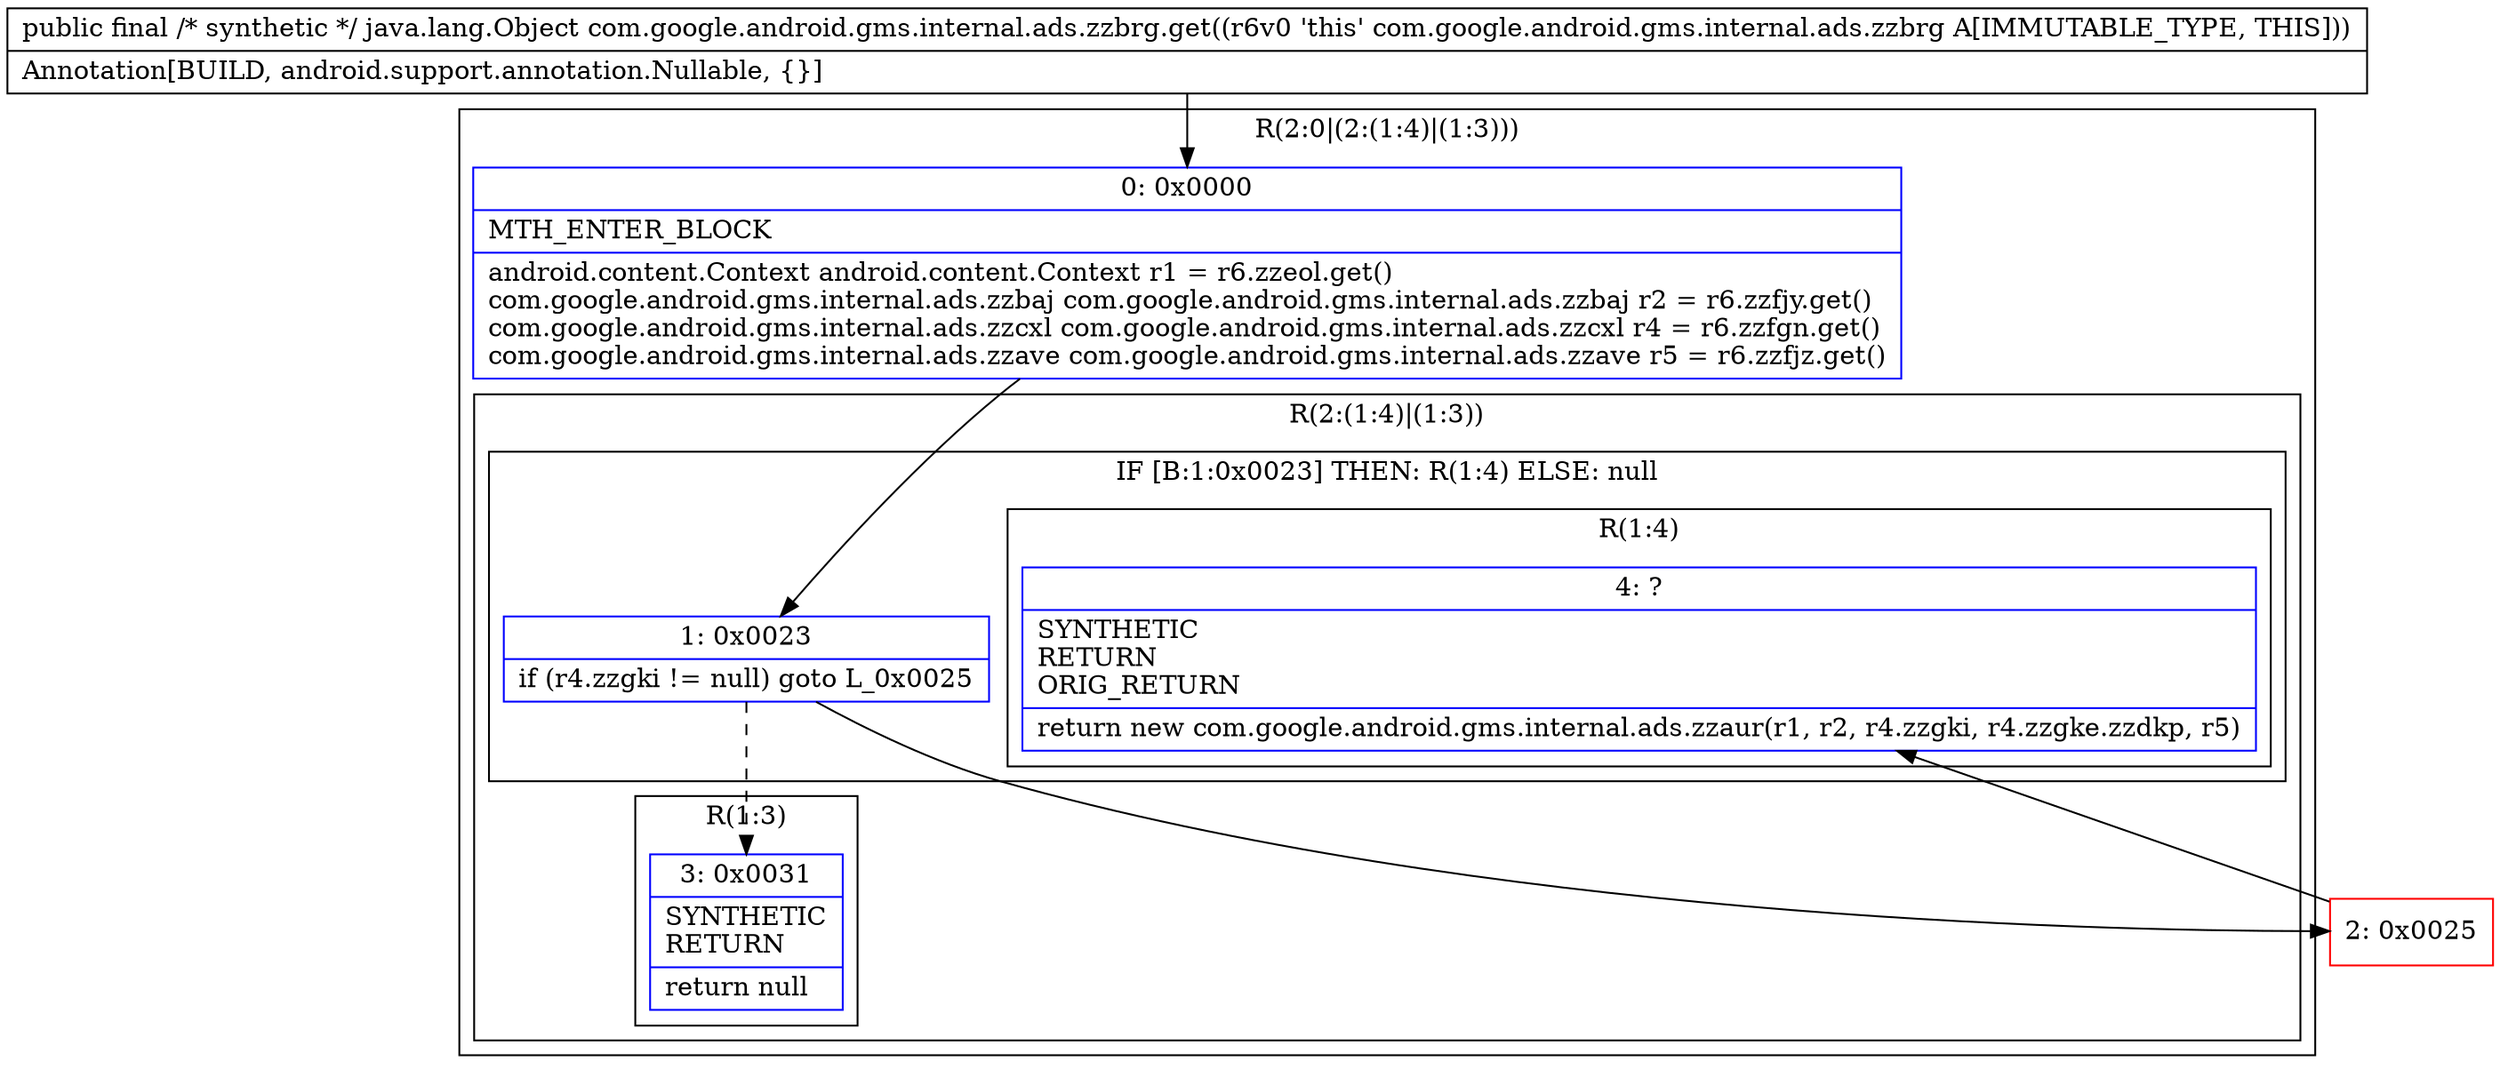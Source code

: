 digraph "CFG forcom.google.android.gms.internal.ads.zzbrg.get()Ljava\/lang\/Object;" {
subgraph cluster_Region_2030779577 {
label = "R(2:0|(2:(1:4)|(1:3)))";
node [shape=record,color=blue];
Node_0 [shape=record,label="{0\:\ 0x0000|MTH_ENTER_BLOCK\l|android.content.Context android.content.Context r1 = r6.zzeol.get()\lcom.google.android.gms.internal.ads.zzbaj com.google.android.gms.internal.ads.zzbaj r2 = r6.zzfjy.get()\lcom.google.android.gms.internal.ads.zzcxl com.google.android.gms.internal.ads.zzcxl r4 = r6.zzfgn.get()\lcom.google.android.gms.internal.ads.zzave com.google.android.gms.internal.ads.zzave r5 = r6.zzfjz.get()\l}"];
subgraph cluster_Region_1157689188 {
label = "R(2:(1:4)|(1:3))";
node [shape=record,color=blue];
subgraph cluster_IfRegion_1883267261 {
label = "IF [B:1:0x0023] THEN: R(1:4) ELSE: null";
node [shape=record,color=blue];
Node_1 [shape=record,label="{1\:\ 0x0023|if (r4.zzgki != null) goto L_0x0025\l}"];
subgraph cluster_Region_1966771065 {
label = "R(1:4)";
node [shape=record,color=blue];
Node_4 [shape=record,label="{4\:\ ?|SYNTHETIC\lRETURN\lORIG_RETURN\l|return new com.google.android.gms.internal.ads.zzaur(r1, r2, r4.zzgki, r4.zzgke.zzdkp, r5)\l}"];
}
}
subgraph cluster_Region_917912305 {
label = "R(1:3)";
node [shape=record,color=blue];
Node_3 [shape=record,label="{3\:\ 0x0031|SYNTHETIC\lRETURN\l|return null\l}"];
}
}
}
Node_2 [shape=record,color=red,label="{2\:\ 0x0025}"];
MethodNode[shape=record,label="{public final \/* synthetic *\/ java.lang.Object com.google.android.gms.internal.ads.zzbrg.get((r6v0 'this' com.google.android.gms.internal.ads.zzbrg A[IMMUTABLE_TYPE, THIS]))  | Annotation[BUILD, android.support.annotation.Nullable, \{\}]\l}"];
MethodNode -> Node_0;
Node_0 -> Node_1;
Node_1 -> Node_2;
Node_1 -> Node_3[style=dashed];
Node_2 -> Node_4;
}

